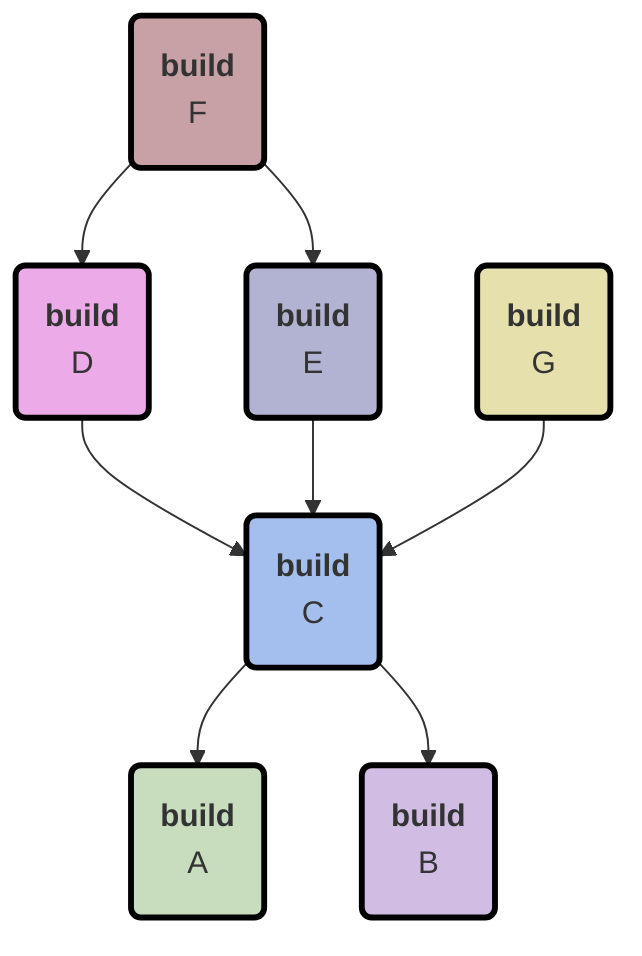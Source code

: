 flowchart TD
classDef build stroke:red,stroke-width:3px
classDef restore stroke:orange,stroke-width:3px
classDef ignore stroke:black,stroke-width:3px
a:build("<b>build</b> 
A")
b:build("<b>build</b> 
B")
c:build("<b>build</b> 
C")
d:build("<b>build</b> 
D")
e:build("<b>build</b> 
E")
f:build("<b>build</b> 
F")
g:build("<b>build</b> 
G")
class a:build ignore
style a:build fill:#C7DDBE
class b:build ignore
style b:build fill:#D1BDE3
c:build --> a:build
c:build --> b:build
class c:build ignore
style c:build fill:#A4BEED
d:build --> c:build
class d:build ignore
style d:build fill:#EDAAE8
e:build --> c:build
class e:build ignore
style e:build fill:#B2B3D2
f:build --> d:build
f:build --> e:build
class f:build ignore
style f:build fill:#C8A1A7
g:build --> c:build
class g:build ignore
style g:build fill:#E5E0AC